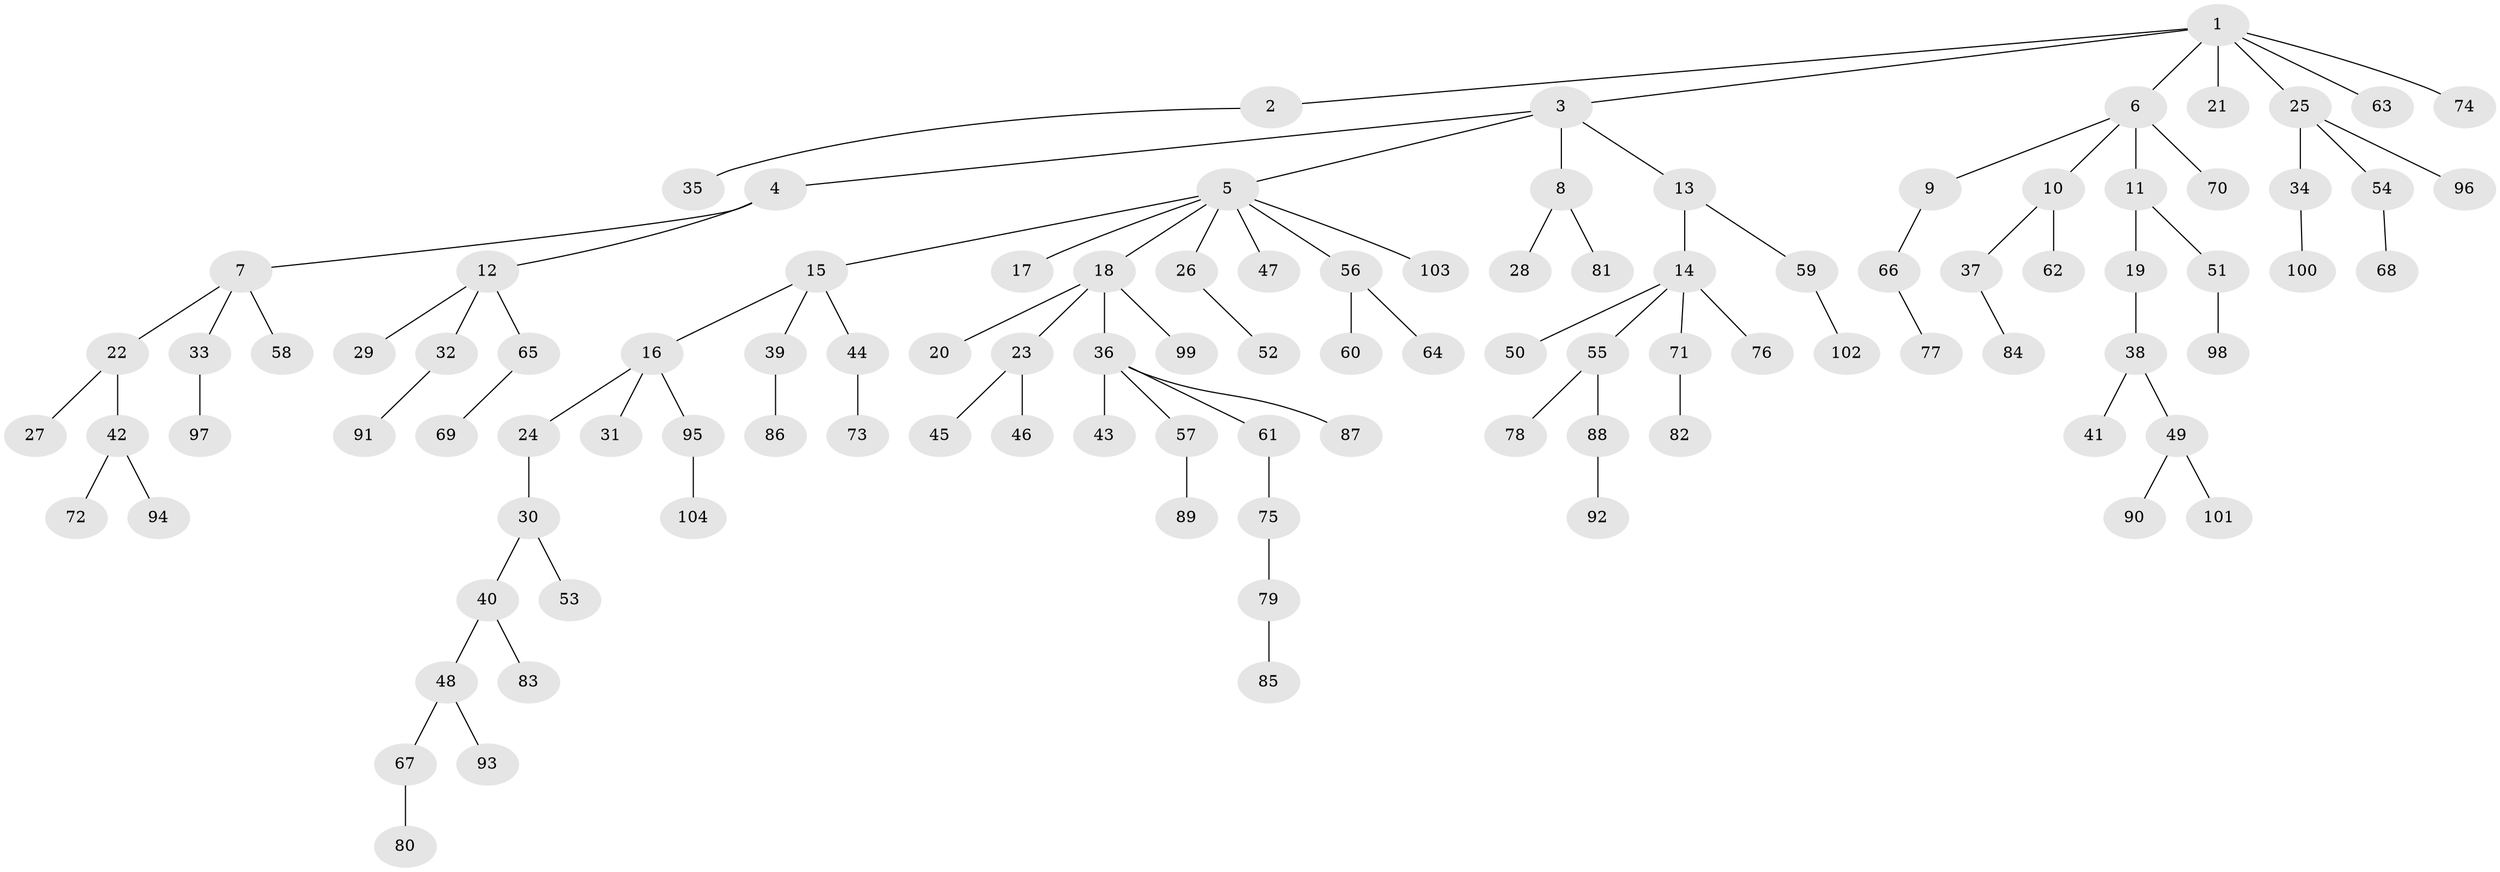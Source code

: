 // Generated by graph-tools (version 1.1) at 2025/26/03/09/25 03:26:23]
// undirected, 104 vertices, 103 edges
graph export_dot {
graph [start="1"]
  node [color=gray90,style=filled];
  1;
  2;
  3;
  4;
  5;
  6;
  7;
  8;
  9;
  10;
  11;
  12;
  13;
  14;
  15;
  16;
  17;
  18;
  19;
  20;
  21;
  22;
  23;
  24;
  25;
  26;
  27;
  28;
  29;
  30;
  31;
  32;
  33;
  34;
  35;
  36;
  37;
  38;
  39;
  40;
  41;
  42;
  43;
  44;
  45;
  46;
  47;
  48;
  49;
  50;
  51;
  52;
  53;
  54;
  55;
  56;
  57;
  58;
  59;
  60;
  61;
  62;
  63;
  64;
  65;
  66;
  67;
  68;
  69;
  70;
  71;
  72;
  73;
  74;
  75;
  76;
  77;
  78;
  79;
  80;
  81;
  82;
  83;
  84;
  85;
  86;
  87;
  88;
  89;
  90;
  91;
  92;
  93;
  94;
  95;
  96;
  97;
  98;
  99;
  100;
  101;
  102;
  103;
  104;
  1 -- 2;
  1 -- 3;
  1 -- 6;
  1 -- 21;
  1 -- 25;
  1 -- 63;
  1 -- 74;
  2 -- 35;
  3 -- 4;
  3 -- 5;
  3 -- 8;
  3 -- 13;
  4 -- 7;
  4 -- 12;
  5 -- 15;
  5 -- 17;
  5 -- 18;
  5 -- 26;
  5 -- 47;
  5 -- 56;
  5 -- 103;
  6 -- 9;
  6 -- 10;
  6 -- 11;
  6 -- 70;
  7 -- 22;
  7 -- 33;
  7 -- 58;
  8 -- 28;
  8 -- 81;
  9 -- 66;
  10 -- 37;
  10 -- 62;
  11 -- 19;
  11 -- 51;
  12 -- 29;
  12 -- 32;
  12 -- 65;
  13 -- 14;
  13 -- 59;
  14 -- 50;
  14 -- 55;
  14 -- 71;
  14 -- 76;
  15 -- 16;
  15 -- 39;
  15 -- 44;
  16 -- 24;
  16 -- 31;
  16 -- 95;
  18 -- 20;
  18 -- 23;
  18 -- 36;
  18 -- 99;
  19 -- 38;
  22 -- 27;
  22 -- 42;
  23 -- 45;
  23 -- 46;
  24 -- 30;
  25 -- 34;
  25 -- 54;
  25 -- 96;
  26 -- 52;
  30 -- 40;
  30 -- 53;
  32 -- 91;
  33 -- 97;
  34 -- 100;
  36 -- 43;
  36 -- 57;
  36 -- 61;
  36 -- 87;
  37 -- 84;
  38 -- 41;
  38 -- 49;
  39 -- 86;
  40 -- 48;
  40 -- 83;
  42 -- 72;
  42 -- 94;
  44 -- 73;
  48 -- 67;
  48 -- 93;
  49 -- 90;
  49 -- 101;
  51 -- 98;
  54 -- 68;
  55 -- 78;
  55 -- 88;
  56 -- 60;
  56 -- 64;
  57 -- 89;
  59 -- 102;
  61 -- 75;
  65 -- 69;
  66 -- 77;
  67 -- 80;
  71 -- 82;
  75 -- 79;
  79 -- 85;
  88 -- 92;
  95 -- 104;
}
